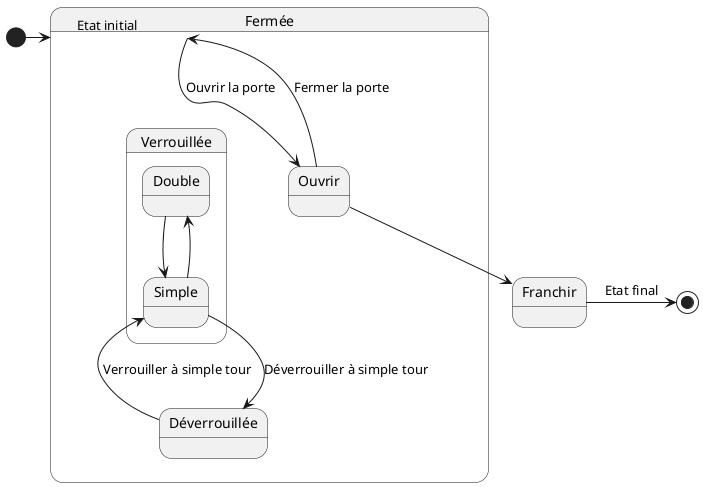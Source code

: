 @startuml
[*] -> Fermée : Etat initial

state Fermée{
    state Verrouillée{
        state Double
        state Simple
        Double --> Simple
        Simple --> Double
     }
    state Déverrouillée
    Fermée --> Ouvrir : Ouvrir la porte
    Simple --> Déverrouillée : Déverrouiller à simple tour
    Déverrouillée --> Simple : Verrouiller à simple tour
}

state Ouvrir {
    Ouvrir --> Fermée : Fermer la porte
}
Ouvrir --> Franchir

Franchir ->[*] : Etat final
@enduml